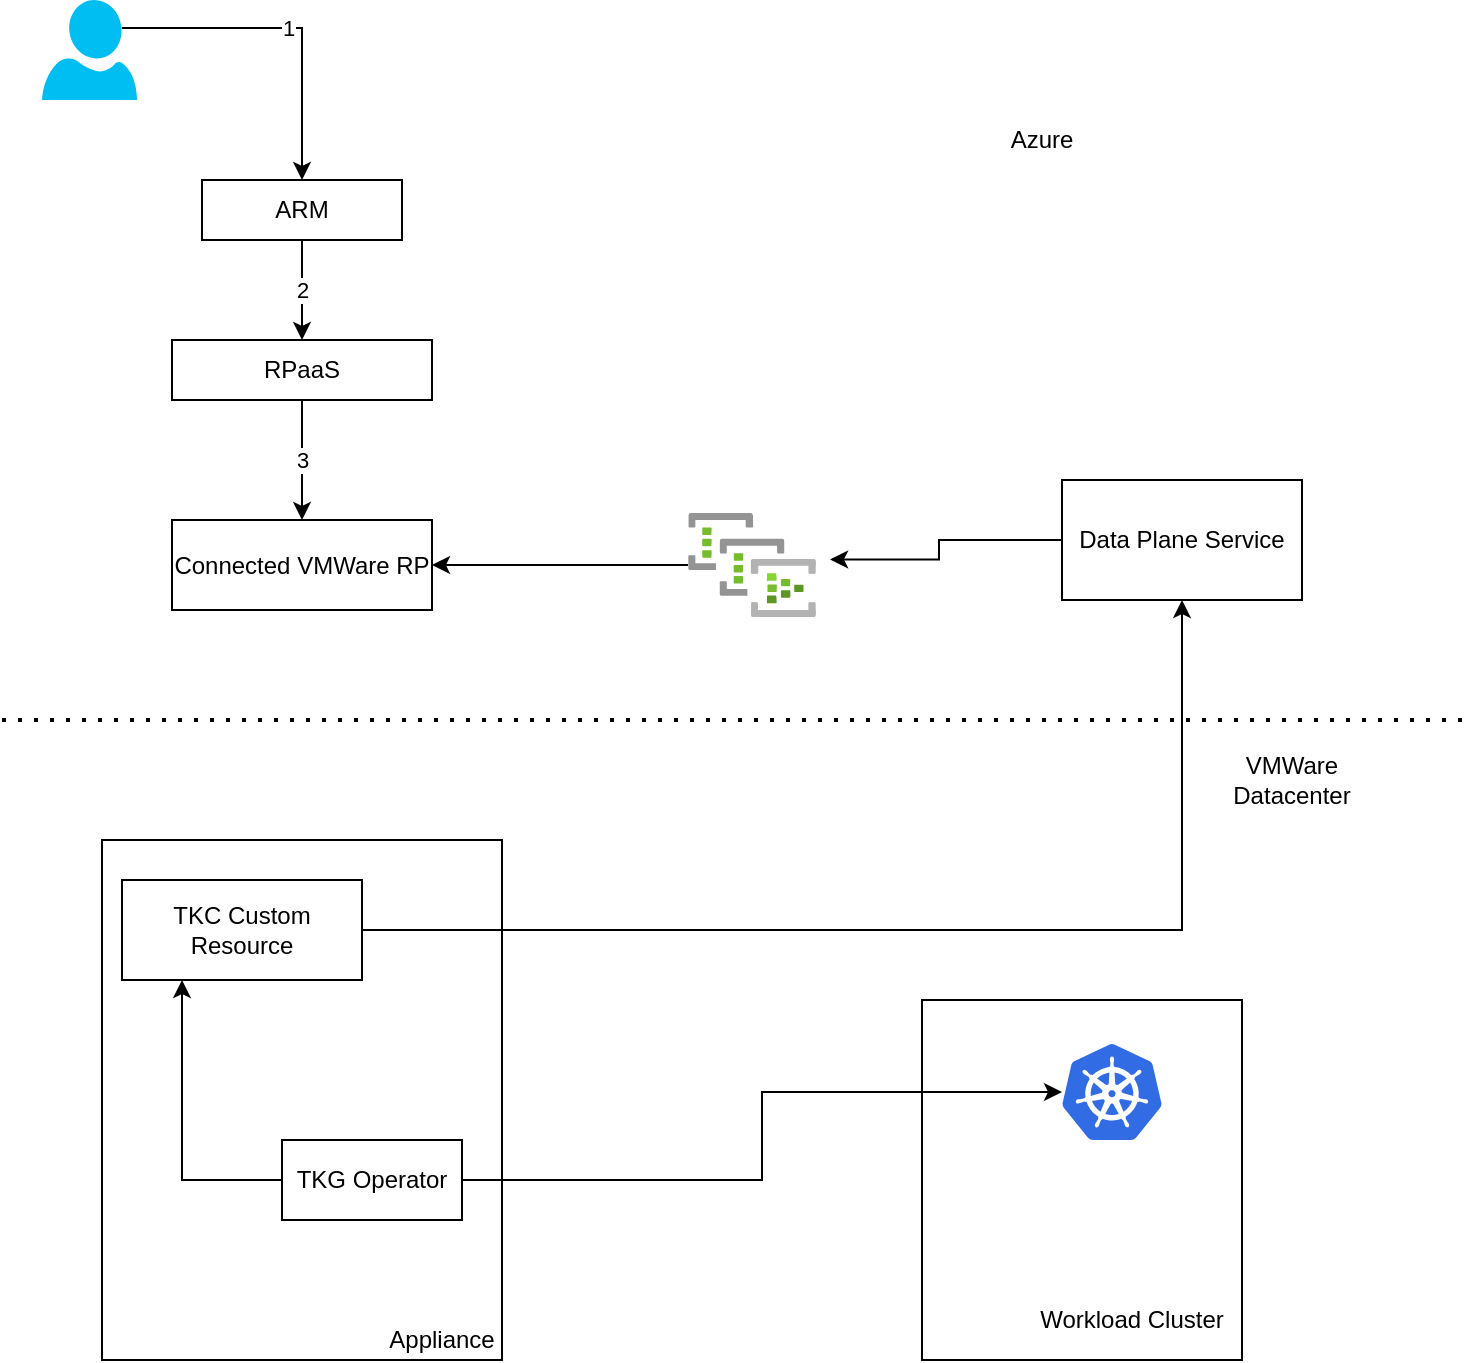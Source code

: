 <mxfile version="14.9.2" type="github">
  <diagram id="ddyEKBe11QHbqLACbamp" name="Page-1">
    <mxGraphModel dx="1327" dy="824" grid="1" gridSize="10" guides="1" tooltips="1" connect="1" arrows="1" fold="1" page="1" pageScale="1" pageWidth="850" pageHeight="1100" math="0" shadow="0">
      <root>
        <mxCell id="0" />
        <mxCell id="1" parent="0" />
        <mxCell id="LxIqCcgePdwEv9_sCMJl-11" value="1" style="edgeStyle=orthogonalEdgeStyle;rounded=0;orthogonalLoop=1;jettySize=auto;html=1;exitX=0.84;exitY=0.28;exitDx=0;exitDy=0;exitPerimeter=0;entryX=0.5;entryY=0;entryDx=0;entryDy=0;" edge="1" parent="1" source="LxIqCcgePdwEv9_sCMJl-7" target="LxIqCcgePdwEv9_sCMJl-10">
          <mxGeometry relative="1" as="geometry" />
        </mxCell>
        <mxCell id="LxIqCcgePdwEv9_sCMJl-7" value="" style="verticalLabelPosition=bottom;html=1;verticalAlign=top;align=center;strokeColor=none;fillColor=#00BEF2;shape=mxgraph.azure.user;" vertex="1" parent="1">
          <mxGeometry x="70" y="60" width="47.5" height="50" as="geometry" />
        </mxCell>
        <mxCell id="LxIqCcgePdwEv9_sCMJl-13" value="2" style="edgeStyle=orthogonalEdgeStyle;rounded=0;orthogonalLoop=1;jettySize=auto;html=1;" edge="1" parent="1" source="LxIqCcgePdwEv9_sCMJl-10" target="LxIqCcgePdwEv9_sCMJl-12">
          <mxGeometry relative="1" as="geometry" />
        </mxCell>
        <mxCell id="LxIqCcgePdwEv9_sCMJl-10" value="ARM" style="rounded=0;whiteSpace=wrap;html=1;" vertex="1" parent="1">
          <mxGeometry x="150" y="150" width="100" height="30" as="geometry" />
        </mxCell>
        <mxCell id="LxIqCcgePdwEv9_sCMJl-15" value="3" style="edgeStyle=orthogonalEdgeStyle;rounded=0;orthogonalLoop=1;jettySize=auto;html=1;" edge="1" parent="1" source="LxIqCcgePdwEv9_sCMJl-12" target="LxIqCcgePdwEv9_sCMJl-14">
          <mxGeometry relative="1" as="geometry" />
        </mxCell>
        <mxCell id="LxIqCcgePdwEv9_sCMJl-12" value="RPaaS" style="rounded=0;whiteSpace=wrap;html=1;" vertex="1" parent="1">
          <mxGeometry x="135" y="230" width="130" height="30" as="geometry" />
        </mxCell>
        <mxCell id="LxIqCcgePdwEv9_sCMJl-14" value="Connected VMWare RP" style="rounded=0;whiteSpace=wrap;html=1;direction=south;" vertex="1" parent="1">
          <mxGeometry x="135" y="320" width="130" height="45" as="geometry" />
        </mxCell>
        <mxCell id="LxIqCcgePdwEv9_sCMJl-16" value="" style="rounded=0;whiteSpace=wrap;html=1;" vertex="1" parent="1">
          <mxGeometry x="100" y="480" width="200" height="260" as="geometry" />
        </mxCell>
        <mxCell id="LxIqCcgePdwEv9_sCMJl-19" value="Appliance" style="text;html=1;strokeColor=none;fillColor=none;align=center;verticalAlign=middle;whiteSpace=wrap;rounded=0;" vertex="1" parent="1">
          <mxGeometry x="250" y="720" width="40" height="20" as="geometry" />
        </mxCell>
        <mxCell id="LxIqCcgePdwEv9_sCMJl-20" value="" style="endArrow=none;dashed=1;html=1;dashPattern=1 3;strokeWidth=2;" edge="1" parent="1">
          <mxGeometry width="50" height="50" relative="1" as="geometry">
            <mxPoint x="50" y="420" as="sourcePoint" />
            <mxPoint x="780" y="420" as="targetPoint" />
          </mxGeometry>
        </mxCell>
        <mxCell id="LxIqCcgePdwEv9_sCMJl-31" style="edgeStyle=orthogonalEdgeStyle;rounded=0;orthogonalLoop=1;jettySize=auto;html=1;exitX=1;exitY=0.5;exitDx=0;exitDy=0;entryX=0.5;entryY=1;entryDx=0;entryDy=0;" edge="1" parent="1" source="LxIqCcgePdwEv9_sCMJl-21" target="LxIqCcgePdwEv9_sCMJl-30">
          <mxGeometry relative="1" as="geometry" />
        </mxCell>
        <mxCell id="LxIqCcgePdwEv9_sCMJl-21" value="TKC Custom Resource" style="rounded=0;whiteSpace=wrap;html=1;" vertex="1" parent="1">
          <mxGeometry x="110" y="500" width="120" height="50" as="geometry" />
        </mxCell>
        <mxCell id="LxIqCcgePdwEv9_sCMJl-22" value="" style="rounded=0;whiteSpace=wrap;html=1;" vertex="1" parent="1">
          <mxGeometry x="510" y="560" width="160" height="180" as="geometry" />
        </mxCell>
        <mxCell id="LxIqCcgePdwEv9_sCMJl-23" value="Workload Cluster" style="text;html=1;strokeColor=none;fillColor=none;align=center;verticalAlign=middle;whiteSpace=wrap;rounded=0;" vertex="1" parent="1">
          <mxGeometry x="560" y="710" width="110" height="20" as="geometry" />
        </mxCell>
        <mxCell id="LxIqCcgePdwEv9_sCMJl-26" style="edgeStyle=orthogonalEdgeStyle;rounded=0;orthogonalLoop=1;jettySize=auto;html=1;exitX=0;exitY=0.5;exitDx=0;exitDy=0;entryX=0.25;entryY=1;entryDx=0;entryDy=0;" edge="1" parent="1" source="LxIqCcgePdwEv9_sCMJl-25" target="LxIqCcgePdwEv9_sCMJl-21">
          <mxGeometry relative="1" as="geometry" />
        </mxCell>
        <mxCell id="LxIqCcgePdwEv9_sCMJl-29" style="edgeStyle=orthogonalEdgeStyle;rounded=0;orthogonalLoop=1;jettySize=auto;html=1;exitX=1;exitY=0.5;exitDx=0;exitDy=0;" edge="1" parent="1" source="LxIqCcgePdwEv9_sCMJl-25" target="LxIqCcgePdwEv9_sCMJl-28">
          <mxGeometry relative="1" as="geometry" />
        </mxCell>
        <mxCell id="LxIqCcgePdwEv9_sCMJl-25" value="TKG Operator" style="rounded=0;whiteSpace=wrap;html=1;" vertex="1" parent="1">
          <mxGeometry x="190" y="630" width="90" height="40" as="geometry" />
        </mxCell>
        <mxCell id="LxIqCcgePdwEv9_sCMJl-28" value="" style="aspect=fixed;html=1;points=[];align=center;image;fontSize=12;image=img/lib/mscae/Kubernetes.svg;" vertex="1" parent="1">
          <mxGeometry x="580" y="582" width="50" height="48" as="geometry" />
        </mxCell>
        <mxCell id="LxIqCcgePdwEv9_sCMJl-33" style="edgeStyle=orthogonalEdgeStyle;rounded=0;orthogonalLoop=1;jettySize=auto;html=1;exitX=0;exitY=0.5;exitDx=0;exitDy=0;entryX=1.11;entryY=0.446;entryDx=0;entryDy=0;entryPerimeter=0;" edge="1" parent="1" source="LxIqCcgePdwEv9_sCMJl-30" target="LxIqCcgePdwEv9_sCMJl-32">
          <mxGeometry relative="1" as="geometry" />
        </mxCell>
        <mxCell id="LxIqCcgePdwEv9_sCMJl-30" value="Data Plane Service" style="rounded=0;whiteSpace=wrap;html=1;" vertex="1" parent="1">
          <mxGeometry x="580" y="300" width="120" height="60" as="geometry" />
        </mxCell>
        <mxCell id="LxIqCcgePdwEv9_sCMJl-34" value="" style="edgeStyle=orthogonalEdgeStyle;rounded=0;orthogonalLoop=1;jettySize=auto;html=1;" edge="1" parent="1" source="LxIqCcgePdwEv9_sCMJl-32" target="LxIqCcgePdwEv9_sCMJl-14">
          <mxGeometry relative="1" as="geometry" />
        </mxCell>
        <mxCell id="LxIqCcgePdwEv9_sCMJl-32" value="" style="aspect=fixed;html=1;points=[];align=center;image;fontSize=12;image=img/lib/azure2/analytics/Event_Hub_Clusters.svg;" vertex="1" parent="1">
          <mxGeometry x="393" y="316.5" width="64" height="52" as="geometry" />
        </mxCell>
        <mxCell id="LxIqCcgePdwEv9_sCMJl-35" value="Azure" style="text;html=1;strokeColor=none;fillColor=none;align=center;verticalAlign=middle;whiteSpace=wrap;rounded=0;" vertex="1" parent="1">
          <mxGeometry x="550" y="110" width="40" height="40" as="geometry" />
        </mxCell>
        <mxCell id="LxIqCcgePdwEv9_sCMJl-36" value="VMWare Datacenter" style="text;html=1;strokeColor=none;fillColor=none;align=center;verticalAlign=middle;whiteSpace=wrap;rounded=0;" vertex="1" parent="1">
          <mxGeometry x="650" y="440" width="90" height="20" as="geometry" />
        </mxCell>
      </root>
    </mxGraphModel>
  </diagram>
</mxfile>
